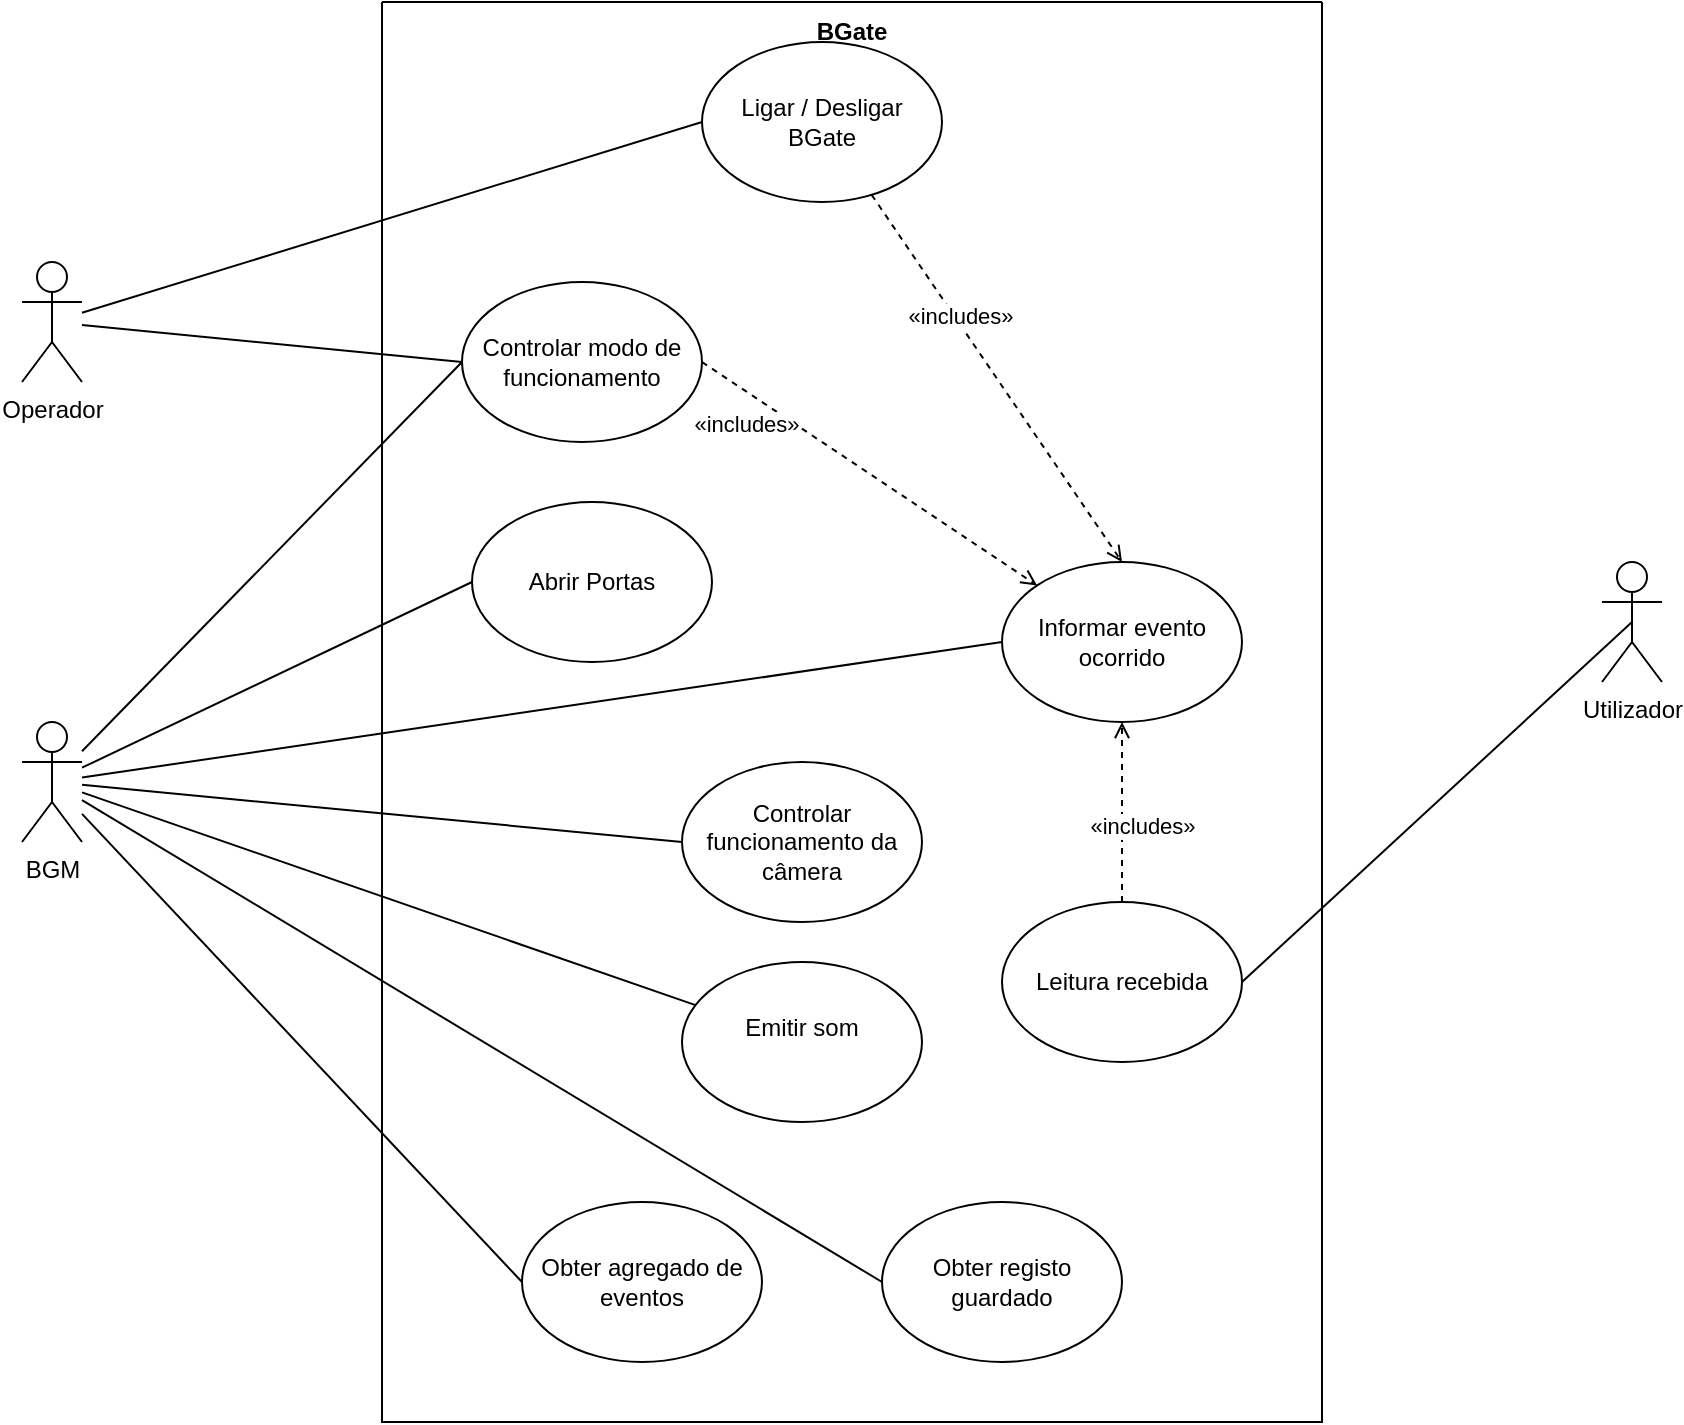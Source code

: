 <mxfile version="25.0.3">
  <diagram name="Page-1" id="TJTmEd3iIja9EBRZ_pb_">
    <mxGraphModel dx="1420" dy="783" grid="1" gridSize="10" guides="1" tooltips="1" connect="1" arrows="1" fold="1" page="1" pageScale="1" pageWidth="850" pageHeight="1100" math="0" shadow="0">
      <root>
        <mxCell id="0" />
        <mxCell id="1" parent="0" />
        <mxCell id="ijw8v2zPDAA8wnFQQy-B-2" value="&#xa;&#xa;BGate" style="swimlane;startSize=0;" parent="1" vertex="1">
          <mxGeometry x="260" y="100" width="470" height="710" as="geometry" />
        </mxCell>
        <mxCell id="ijw8v2zPDAA8wnFQQy-B-26" value="«includes»" style="rounded=0;orthogonalLoop=1;jettySize=auto;html=1;dashed=1;endArrow=open;endFill=0;" parent="ijw8v2zPDAA8wnFQQy-B-2" source="ijw8v2zPDAA8wnFQQy-B-13" target="ijw8v2zPDAA8wnFQQy-B-23" edge="1">
          <mxGeometry x="-0.143" y="-10" relative="1" as="geometry">
            <mxPoint as="offset" />
          </mxGeometry>
        </mxCell>
        <mxCell id="P2GCCFmT5Vr7KchIYE53-6" style="rounded=0;orthogonalLoop=1;jettySize=auto;html=1;entryX=0.5;entryY=0;entryDx=0;entryDy=0;endArrow=open;endFill=0;dashed=1;" edge="1" parent="ijw8v2zPDAA8wnFQQy-B-2" source="ijw8v2zPDAA8wnFQQy-B-4" target="ijw8v2zPDAA8wnFQQy-B-23">
          <mxGeometry relative="1" as="geometry" />
        </mxCell>
        <mxCell id="P2GCCFmT5Vr7KchIYE53-7" value="«includes»" style="edgeLabel;html=1;align=center;verticalAlign=middle;resizable=0;points=[];" vertex="1" connectable="0" parent="P2GCCFmT5Vr7KchIYE53-6">
          <mxGeometry x="-0.251" y="-3" relative="1" as="geometry">
            <mxPoint y="-10" as="offset" />
          </mxGeometry>
        </mxCell>
        <mxCell id="ijw8v2zPDAA8wnFQQy-B-4" value="Ligar / Desligar BGate" style="ellipse;whiteSpace=wrap;html=1;" parent="ijw8v2zPDAA8wnFQQy-B-2" vertex="1">
          <mxGeometry x="160" y="20" width="120" height="80" as="geometry" />
        </mxCell>
        <mxCell id="P2GCCFmT5Vr7KchIYE53-8" style="rounded=0;orthogonalLoop=1;jettySize=auto;html=1;entryX=0;entryY=0;entryDx=0;entryDy=0;endArrow=open;endFill=0;dashed=1;exitX=1;exitY=0.5;exitDx=0;exitDy=0;" edge="1" parent="ijw8v2zPDAA8wnFQQy-B-2" source="ijw8v2zPDAA8wnFQQy-B-5" target="ijw8v2zPDAA8wnFQQy-B-23">
          <mxGeometry relative="1" as="geometry" />
        </mxCell>
        <mxCell id="P2GCCFmT5Vr7KchIYE53-9" value="«includes»" style="edgeLabel;html=1;align=center;verticalAlign=middle;resizable=0;points=[];" vertex="1" connectable="0" parent="P2GCCFmT5Vr7KchIYE53-8">
          <mxGeometry x="0.402" y="1" relative="1" as="geometry">
            <mxPoint x="-96" y="-47" as="offset" />
          </mxGeometry>
        </mxCell>
        <mxCell id="ijw8v2zPDAA8wnFQQy-B-5" value="Controlar modo de funcionamento" style="ellipse;whiteSpace=wrap;html=1;" parent="ijw8v2zPDAA8wnFQQy-B-2" vertex="1">
          <mxGeometry x="40" y="140" width="120" height="80" as="geometry" />
        </mxCell>
        <mxCell id="ijw8v2zPDAA8wnFQQy-B-23" value="Informar evento ocorrido" style="ellipse;whiteSpace=wrap;html=1;" parent="ijw8v2zPDAA8wnFQQy-B-2" vertex="1">
          <mxGeometry x="310" y="280" width="120" height="80" as="geometry" />
        </mxCell>
        <mxCell id="ijw8v2zPDAA8wnFQQy-B-21" value="Controlar funcionamento da câmera" style="ellipse;whiteSpace=wrap;html=1;" parent="ijw8v2zPDAA8wnFQQy-B-2" vertex="1">
          <mxGeometry x="150" y="380" width="120" height="80" as="geometry" />
        </mxCell>
        <mxCell id="ijw8v2zPDAA8wnFQQy-B-13" value="Leitura recebida" style="ellipse;whiteSpace=wrap;html=1;" parent="ijw8v2zPDAA8wnFQQy-B-2" vertex="1">
          <mxGeometry x="310" y="450" width="120" height="80" as="geometry" />
        </mxCell>
        <mxCell id="ijw8v2zPDAA8wnFQQy-B-15" value="Emitir som&lt;div&gt;&lt;br&gt;&lt;/div&gt;" style="ellipse;whiteSpace=wrap;html=1;" parent="ijw8v2zPDAA8wnFQQy-B-2" vertex="1">
          <mxGeometry x="150" y="480" width="120" height="80" as="geometry" />
        </mxCell>
        <mxCell id="ijw8v2zPDAA8wnFQQy-B-18" value="Obter registo guardado" style="ellipse;whiteSpace=wrap;html=1;" parent="ijw8v2zPDAA8wnFQQy-B-2" vertex="1">
          <mxGeometry x="250" y="600" width="120" height="80" as="geometry" />
        </mxCell>
        <mxCell id="ijw8v2zPDAA8wnFQQy-B-17" value="Obter agregado de eventos" style="ellipse;whiteSpace=wrap;html=1;" parent="ijw8v2zPDAA8wnFQQy-B-2" vertex="1">
          <mxGeometry x="70" y="600" width="120" height="80" as="geometry" />
        </mxCell>
        <mxCell id="ijw8v2zPDAA8wnFQQy-B-39" style="rounded=0;orthogonalLoop=1;jettySize=auto;html=1;entryX=0;entryY=0.5;entryDx=0;entryDy=0;endArrow=none;endFill=0;" parent="ijw8v2zPDAA8wnFQQy-B-2" source="ijw8v2zPDAA8wnFQQy-B-6" target="ijw8v2zPDAA8wnFQQy-B-38" edge="1">
          <mxGeometry relative="1" as="geometry" />
        </mxCell>
        <mxCell id="ijw8v2zPDAA8wnFQQy-B-6" value="BGM" style="shape=umlActor;verticalLabelPosition=bottom;verticalAlign=top;html=1;outlineConnect=0;" parent="ijw8v2zPDAA8wnFQQy-B-2" vertex="1">
          <mxGeometry x="-180" y="360" width="30" height="60" as="geometry" />
        </mxCell>
        <mxCell id="ijw8v2zPDAA8wnFQQy-B-10" style="rounded=0;orthogonalLoop=1;jettySize=auto;html=1;entryX=0;entryY=0.5;entryDx=0;entryDy=0;endArrow=none;endFill=0;" parent="ijw8v2zPDAA8wnFQQy-B-2" source="ijw8v2zPDAA8wnFQQy-B-6" target="ijw8v2zPDAA8wnFQQy-B-5" edge="1">
          <mxGeometry relative="1" as="geometry" />
        </mxCell>
        <mxCell id="ijw8v2zPDAA8wnFQQy-B-1" value="Operador" style="shape=umlActor;verticalLabelPosition=bottom;verticalAlign=top;html=1;outlineConnect=0;" parent="ijw8v2zPDAA8wnFQQy-B-2" vertex="1">
          <mxGeometry x="-180" y="130" width="30" height="60" as="geometry" />
        </mxCell>
        <mxCell id="ijw8v2zPDAA8wnFQQy-B-16" style="rounded=0;orthogonalLoop=1;jettySize=auto;html=1;endArrow=none;endFill=0;" parent="ijw8v2zPDAA8wnFQQy-B-2" source="ijw8v2zPDAA8wnFQQy-B-6" target="ijw8v2zPDAA8wnFQQy-B-15" edge="1">
          <mxGeometry relative="1" as="geometry" />
        </mxCell>
        <mxCell id="ijw8v2zPDAA8wnFQQy-B-19" style="rounded=0;orthogonalLoop=1;jettySize=auto;html=1;entryX=0;entryY=0.5;entryDx=0;entryDy=0;endArrow=none;endFill=0;" parent="ijw8v2zPDAA8wnFQQy-B-2" source="ijw8v2zPDAA8wnFQQy-B-6" target="ijw8v2zPDAA8wnFQQy-B-18" edge="1">
          <mxGeometry relative="1" as="geometry" />
        </mxCell>
        <mxCell id="ijw8v2zPDAA8wnFQQy-B-20" style="rounded=0;orthogonalLoop=1;jettySize=auto;html=1;entryX=0;entryY=0.5;entryDx=0;entryDy=0;endArrow=none;endFill=0;" parent="ijw8v2zPDAA8wnFQQy-B-2" source="ijw8v2zPDAA8wnFQQy-B-6" target="ijw8v2zPDAA8wnFQQy-B-17" edge="1">
          <mxGeometry relative="1" as="geometry" />
        </mxCell>
        <mxCell id="ijw8v2zPDAA8wnFQQy-B-22" style="rounded=0;orthogonalLoop=1;jettySize=auto;html=1;entryX=0;entryY=0.5;entryDx=0;entryDy=0;fillColor=#ffe6cc;strokeColor=#000000;endArrow=none;endFill=0;" parent="ijw8v2zPDAA8wnFQQy-B-2" source="ijw8v2zPDAA8wnFQQy-B-6" target="ijw8v2zPDAA8wnFQQy-B-21" edge="1">
          <mxGeometry relative="1" as="geometry" />
        </mxCell>
        <mxCell id="ijw8v2zPDAA8wnFQQy-B-24" style="rounded=0;orthogonalLoop=1;jettySize=auto;html=1;entryX=0;entryY=0.5;entryDx=0;entryDy=0;endArrow=none;endFill=0;" parent="ijw8v2zPDAA8wnFQQy-B-2" source="ijw8v2zPDAA8wnFQQy-B-6" target="ijw8v2zPDAA8wnFQQy-B-23" edge="1">
          <mxGeometry relative="1" as="geometry" />
        </mxCell>
        <mxCell id="ijw8v2zPDAA8wnFQQy-B-8" style="rounded=0;orthogonalLoop=1;jettySize=auto;html=1;endArrow=none;endFill=0;entryX=0;entryY=0.5;entryDx=0;entryDy=0;" parent="ijw8v2zPDAA8wnFQQy-B-2" source="ijw8v2zPDAA8wnFQQy-B-1" target="ijw8v2zPDAA8wnFQQy-B-4" edge="1">
          <mxGeometry relative="1" as="geometry" />
        </mxCell>
        <mxCell id="ijw8v2zPDAA8wnFQQy-B-34" style="rounded=0;orthogonalLoop=1;jettySize=auto;html=1;entryX=0;entryY=0.5;entryDx=0;entryDy=0;endArrow=none;endFill=0;" parent="ijw8v2zPDAA8wnFQQy-B-2" source="ijw8v2zPDAA8wnFQQy-B-1" target="ijw8v2zPDAA8wnFQQy-B-5" edge="1">
          <mxGeometry relative="1" as="geometry" />
        </mxCell>
        <mxCell id="ijw8v2zPDAA8wnFQQy-B-38" value="Abrir Portas" style="ellipse;whiteSpace=wrap;html=1;" parent="ijw8v2zPDAA8wnFQQy-B-2" vertex="1">
          <mxGeometry x="45" y="250" width="120" height="80" as="geometry" />
        </mxCell>
        <mxCell id="P2GCCFmT5Vr7KchIYE53-5" style="rounded=0;orthogonalLoop=1;jettySize=auto;html=1;exitX=0.5;exitY=0.5;exitDx=0;exitDy=0;exitPerimeter=0;entryX=1;entryY=0.5;entryDx=0;entryDy=0;endArrow=none;endFill=0;" edge="1" parent="1" source="P2GCCFmT5Vr7KchIYE53-1" target="ijw8v2zPDAA8wnFQQy-B-13">
          <mxGeometry relative="1" as="geometry" />
        </mxCell>
        <mxCell id="P2GCCFmT5Vr7KchIYE53-1" value="Utilizador" style="shape=umlActor;verticalLabelPosition=bottom;verticalAlign=top;html=1;outlineConnect=0;" vertex="1" parent="1">
          <mxGeometry x="870" y="380" width="30" height="60" as="geometry" />
        </mxCell>
      </root>
    </mxGraphModel>
  </diagram>
</mxfile>
